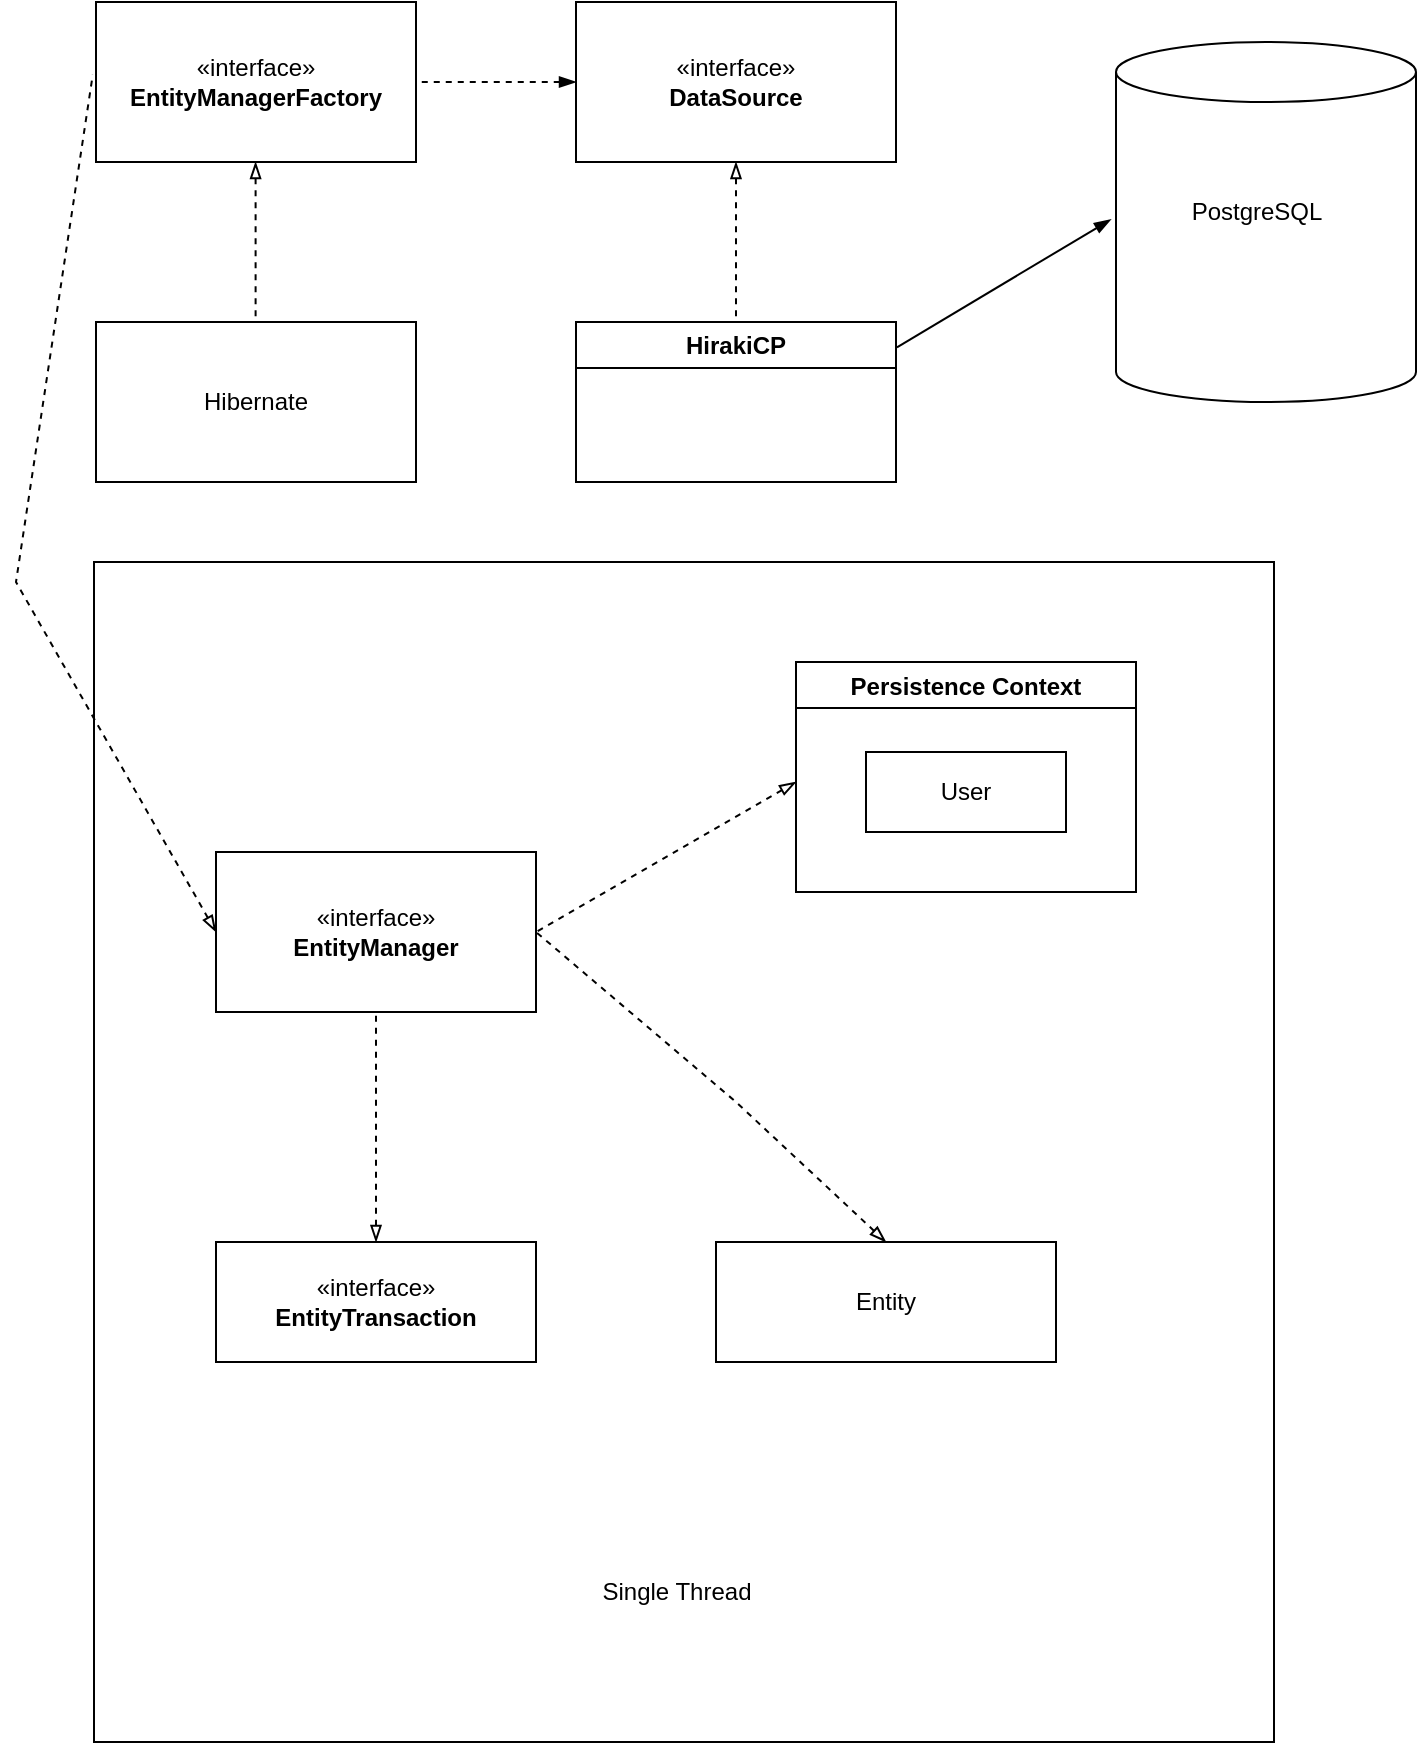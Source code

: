 <mxfile version="26.2.13">
  <diagram name="Page-1" id="gxZ5RexQbfErvTzpWhGi">
    <mxGraphModel dx="1360" dy="779" grid="1" gridSize="10" guides="1" tooltips="1" connect="1" arrows="1" fold="1" page="1" pageScale="1" pageWidth="827" pageHeight="1169" math="0" shadow="0">
      <root>
        <mxCell id="0" />
        <mxCell id="1" parent="0" />
        <mxCell id="tpT6Yhvncz1egbK2yA69-1" value="" style="shape=cylinder3;whiteSpace=wrap;html=1;boundedLbl=1;backgroundOutline=1;size=15;" parent="1" vertex="1">
          <mxGeometry x="630" y="140" width="150" height="180" as="geometry" />
        </mxCell>
        <mxCell id="tpT6Yhvncz1egbK2yA69-2" value="PostgreSQL" style="text;html=1;align=center;verticalAlign=middle;resizable=0;points=[];autosize=1;strokeColor=none;fillColor=none;" parent="1" vertex="1">
          <mxGeometry x="655" y="210" width="90" height="30" as="geometry" />
        </mxCell>
        <mxCell id="tpT6Yhvncz1egbK2yA69-3" value="HirakiCP" style="swimlane;whiteSpace=wrap;html=1;" parent="1" vertex="1">
          <mxGeometry x="360" y="280" width="160" height="80" as="geometry" />
        </mxCell>
        <mxCell id="tpT6Yhvncz1egbK2yA69-4" value="«interface»&lt;br&gt;&lt;b&gt;DataSource&lt;/b&gt;" style="html=1;whiteSpace=wrap;" parent="1" vertex="1">
          <mxGeometry x="360" y="120" width="160" height="80" as="geometry" />
        </mxCell>
        <mxCell id="tpT6Yhvncz1egbK2yA69-5" value="«interface»&lt;br&gt;&lt;b&gt;EntityManagerFactory&lt;/b&gt;" style="html=1;whiteSpace=wrap;" parent="1" vertex="1">
          <mxGeometry x="120" y="120" width="160" height="80" as="geometry" />
        </mxCell>
        <mxCell id="tpT6Yhvncz1egbK2yA69-6" value="Hibernate" style="html=1;whiteSpace=wrap;" parent="1" vertex="1">
          <mxGeometry x="120" y="280" width="160" height="80" as="geometry" />
        </mxCell>
        <mxCell id="tpT6Yhvncz1egbK2yA69-7" value="" style="whiteSpace=wrap;html=1;aspect=fixed;" parent="1" vertex="1">
          <mxGeometry x="119" y="400" width="590" height="590" as="geometry" />
        </mxCell>
        <mxCell id="tpT6Yhvncz1egbK2yA69-8" value="«interface»&lt;br&gt;&lt;b&gt;EntityManager&lt;/b&gt;" style="html=1;whiteSpace=wrap;" parent="1" vertex="1">
          <mxGeometry x="180" y="545" width="160" height="80" as="geometry" />
        </mxCell>
        <mxCell id="tpT6Yhvncz1egbK2yA69-9" value="«interface»&lt;br&gt;&lt;b&gt;EntityTransaction&lt;/b&gt;" style="html=1;whiteSpace=wrap;" parent="1" vertex="1">
          <mxGeometry x="180" y="740" width="160" height="60" as="geometry" />
        </mxCell>
        <mxCell id="tpT6Yhvncz1egbK2yA69-10" value="Entity" style="html=1;whiteSpace=wrap;" parent="1" vertex="1">
          <mxGeometry x="430" y="740" width="170" height="60" as="geometry" />
        </mxCell>
        <mxCell id="tpT6Yhvncz1egbK2yA69-11" value="Persistence Context" style="swimlane;" parent="1" vertex="1">
          <mxGeometry x="470" y="450" width="170" height="115" as="geometry" />
        </mxCell>
        <mxCell id="tpT6Yhvncz1egbK2yA69-21" value="User" style="whiteSpace=wrap;html=1;align=center;" parent="tpT6Yhvncz1egbK2yA69-11" vertex="1">
          <mxGeometry x="35" y="45" width="100" height="40" as="geometry" />
        </mxCell>
        <mxCell id="tpT6Yhvncz1egbK2yA69-13" value="" style="endArrow=none;html=1;rounded=0;entryX=1.003;entryY=0.158;entryDx=0;entryDy=0;entryPerimeter=0;startArrow=blockThin;startFill=1;exitX=-0.017;exitY=0.493;exitDx=0;exitDy=0;exitPerimeter=0;" parent="1" source="tpT6Yhvncz1egbK2yA69-1" target="tpT6Yhvncz1egbK2yA69-3" edge="1">
          <mxGeometry relative="1" as="geometry">
            <mxPoint x="590" y="200" as="sourcePoint" />
            <mxPoint x="750" y="360" as="targetPoint" />
          </mxGeometry>
        </mxCell>
        <mxCell id="tpT6Yhvncz1egbK2yA69-14" value="" style="endArrow=none;html=1;rounded=0;entryX=1.003;entryY=0.158;entryDx=0;entryDy=0;entryPerimeter=0;startArrow=blockThin;startFill=0;exitX=0.5;exitY=1;exitDx=0;exitDy=0;dashed=1;" parent="1" source="tpT6Yhvncz1egbK2yA69-4" edge="1">
          <mxGeometry relative="1" as="geometry">
            <mxPoint x="548" y="210" as="sourcePoint" />
            <mxPoint x="440" y="279" as="targetPoint" />
          </mxGeometry>
        </mxCell>
        <mxCell id="tpT6Yhvncz1egbK2yA69-15" value="" style="endArrow=none;html=1;rounded=0;entryX=1.003;entryY=0.158;entryDx=0;entryDy=0;entryPerimeter=0;startArrow=blockThin;startFill=0;exitX=0.5;exitY=1;exitDx=0;exitDy=0;dashed=1;" parent="1" edge="1">
          <mxGeometry relative="1" as="geometry">
            <mxPoint x="199.8" y="200" as="sourcePoint" />
            <mxPoint x="199.8" y="279" as="targetPoint" />
          </mxGeometry>
        </mxCell>
        <mxCell id="tpT6Yhvncz1egbK2yA69-16" value="" style="endArrow=none;html=1;rounded=0;entryX=1;entryY=0.5;entryDx=0;entryDy=0;startArrow=blockThin;startFill=1;exitX=0;exitY=0.5;exitDx=0;exitDy=0;dashed=1;" parent="1" source="tpT6Yhvncz1egbK2yA69-4" target="tpT6Yhvncz1egbK2yA69-5" edge="1">
          <mxGeometry relative="1" as="geometry">
            <mxPoint x="300" y="100" as="sourcePoint" />
            <mxPoint x="300" y="179" as="targetPoint" />
          </mxGeometry>
        </mxCell>
        <mxCell id="tpT6Yhvncz1egbK2yA69-17" value="" style="endArrow=none;html=1;rounded=0;entryX=-0.01;entryY=0.453;entryDx=0;entryDy=0;startArrow=blockThin;startFill=0;dashed=1;entryPerimeter=0;exitX=0;exitY=0.5;exitDx=0;exitDy=0;" parent="1" source="tpT6Yhvncz1egbK2yA69-8" target="tpT6Yhvncz1egbK2yA69-5" edge="1">
          <mxGeometry relative="1" as="geometry">
            <mxPoint x="70" y="630" as="sourcePoint" />
            <mxPoint x="50" y="170" as="targetPoint" />
            <Array as="points">
              <mxPoint x="80" y="410" />
            </Array>
          </mxGeometry>
        </mxCell>
        <mxCell id="tpT6Yhvncz1egbK2yA69-18" value="" style="endArrow=none;html=1;rounded=0;entryX=1;entryY=0.5;entryDx=0;entryDy=0;startArrow=blockThin;startFill=0;dashed=1;exitX=0.5;exitY=0;exitDx=0;exitDy=0;" parent="1" source="tpT6Yhvncz1egbK2yA69-10" target="tpT6Yhvncz1egbK2yA69-8" edge="1">
          <mxGeometry relative="1" as="geometry">
            <mxPoint x="414.8" y="600" as="sourcePoint" />
            <mxPoint x="414.8" y="679" as="targetPoint" />
            <Array as="points">
              <mxPoint x="440" y="670" />
            </Array>
          </mxGeometry>
        </mxCell>
        <mxCell id="tpT6Yhvncz1egbK2yA69-20" value="" style="endArrow=none;html=1;rounded=0;entryX=0.5;entryY=1;entryDx=0;entryDy=0;startArrow=blockThin;startFill=0;dashed=1;" parent="1" source="tpT6Yhvncz1egbK2yA69-9" target="tpT6Yhvncz1egbK2yA69-8" edge="1">
          <mxGeometry relative="1" as="geometry">
            <mxPoint x="309.8" y="555" as="sourcePoint" />
            <mxPoint x="309.8" y="634" as="targetPoint" />
          </mxGeometry>
        </mxCell>
        <mxCell id="tpT6Yhvncz1egbK2yA69-22" value="" style="endArrow=none;html=1;rounded=0;entryX=1;entryY=0.5;entryDx=0;entryDy=0;startArrow=blockThin;startFill=0;dashed=1;" parent="1" target="tpT6Yhvncz1egbK2yA69-8" edge="1">
          <mxGeometry relative="1" as="geometry">
            <mxPoint x="470" y="510" as="sourcePoint" />
            <mxPoint x="370" y="545" as="targetPoint" />
            <Array as="points" />
          </mxGeometry>
        </mxCell>
        <mxCell id="tpT6Yhvncz1egbK2yA69-23" value="Single Thread" style="text;html=1;align=center;verticalAlign=middle;resizable=0;points=[];autosize=1;strokeColor=none;fillColor=none;" parent="1" vertex="1">
          <mxGeometry x="360" y="900" width="100" height="30" as="geometry" />
        </mxCell>
      </root>
    </mxGraphModel>
  </diagram>
</mxfile>
